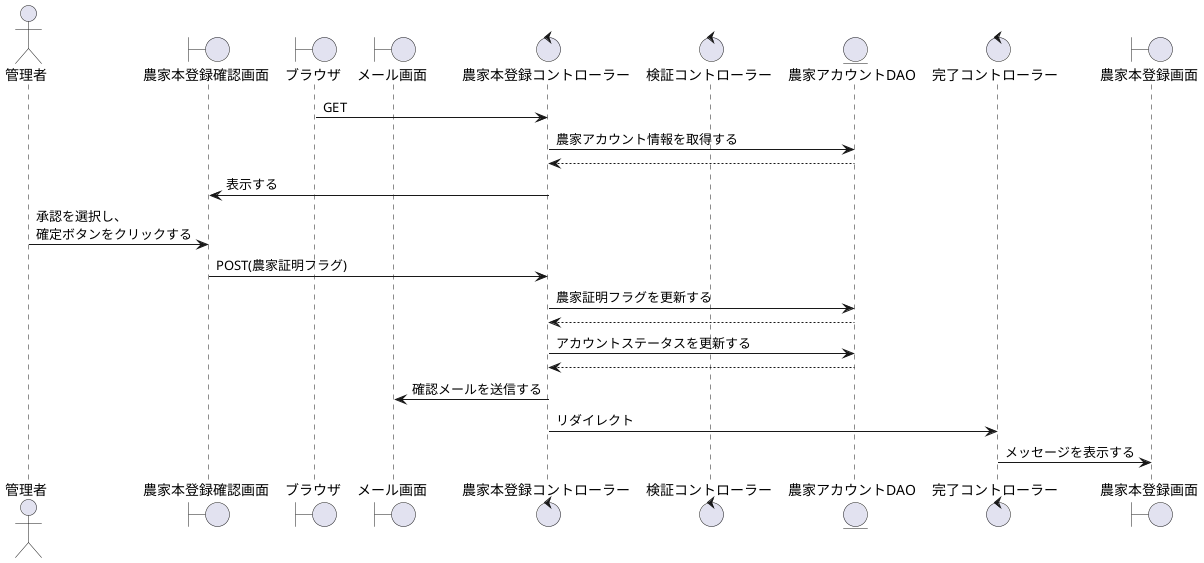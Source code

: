 @startuml 農家本登録の確認

actor    "管理者" as act
boundary "農家本登録確認画面" as Farmer_s
boundary "ブラウザ" as brz
boundary "メール画面" as mail
control  "農家本登録コントローラー" as Farmer_c
control  "検証コントローラー" as verification_c
control  "完了コントローラー" as completion_c
entity   "農家アカウントDAO" as account_DAO
control  "完了コントローラー" as completion_c
boundary "農家本登録画面" as Farmers_s

'-------------------------------------------------------------------------------------------

brz -> Farmer_c : GET
Farmer_c -> account_DAO : 農家アカウント情報を取得する
Farmer_c <-- account_DAO
Farmer_s <- Farmer_c : 表示する
act -> Farmer_s : 承認を選択し、\n確定ボタンをクリックする
Farmer_s -> Farmer_c : POST(農家証明フラグ)
Farmer_c -> account_DAO : 農家証明フラグを更新する
account_DAO --> Farmer_c
Farmer_c -> account_DAO : アカウントステータスを更新する
account_DAO --> Farmer_c
Farmer_c -> mail : 確認メールを送信する
Farmer_c -> completion_c : リダイレクト
completion_c -> Farmers_s : メッセージを表示する

@enduml
